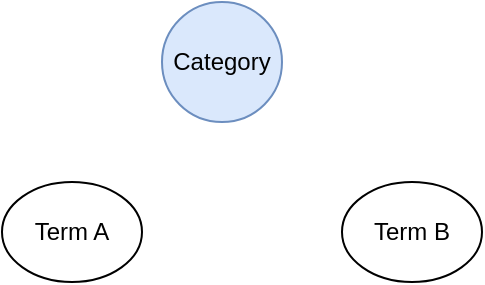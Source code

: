<mxfile version="20.0.1" type="github">
  <diagram id="xww9Ob1oiINElfoEhWjU" name="Page-1">
    <mxGraphModel dx="1002" dy="594" grid="1" gridSize="10" guides="1" tooltips="1" connect="1" arrows="1" fold="1" page="1" pageScale="1" pageWidth="850" pageHeight="1100" math="0" shadow="0">
      <root>
        <mxCell id="0" />
        <mxCell id="1" parent="0" />
        <mxCell id="0q3JWgZyk7SO_4CgjHoC-1" value="Category" style="ellipse;whiteSpace=wrap;html=1;aspect=fixed;fillColor=#dae8fc;strokeColor=#6c8ebf;" vertex="1" parent="1">
          <mxGeometry x="350" y="110" width="60" height="60" as="geometry" />
        </mxCell>
        <mxCell id="0q3JWgZyk7SO_4CgjHoC-2" value="Term A" style="ellipse;whiteSpace=wrap;html=1;" vertex="1" parent="1">
          <mxGeometry x="270" y="200" width="70" height="50" as="geometry" />
        </mxCell>
        <mxCell id="0q3JWgZyk7SO_4CgjHoC-3" value="Term B" style="ellipse;whiteSpace=wrap;html=1;" vertex="1" parent="1">
          <mxGeometry x="440" y="200" width="70" height="50" as="geometry" />
        </mxCell>
      </root>
    </mxGraphModel>
  </diagram>
</mxfile>
